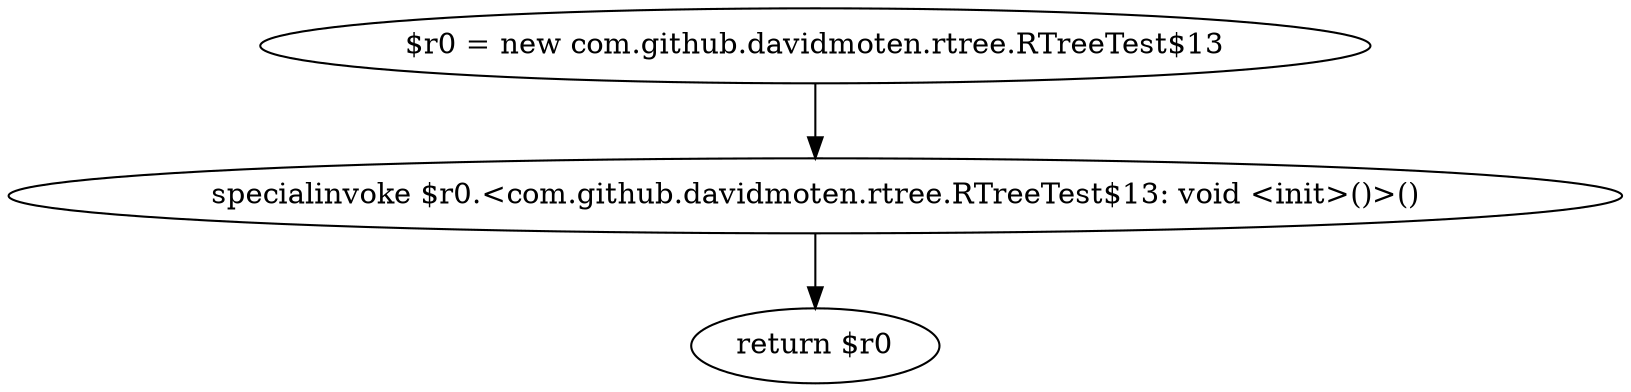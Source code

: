 digraph "unitGraph" {
    "$r0 = new com.github.davidmoten.rtree.RTreeTest$13"
    "specialinvoke $r0.<com.github.davidmoten.rtree.RTreeTest$13: void <init>()>()"
    "return $r0"
    "$r0 = new com.github.davidmoten.rtree.RTreeTest$13"->"specialinvoke $r0.<com.github.davidmoten.rtree.RTreeTest$13: void <init>()>()";
    "specialinvoke $r0.<com.github.davidmoten.rtree.RTreeTest$13: void <init>()>()"->"return $r0";
}
